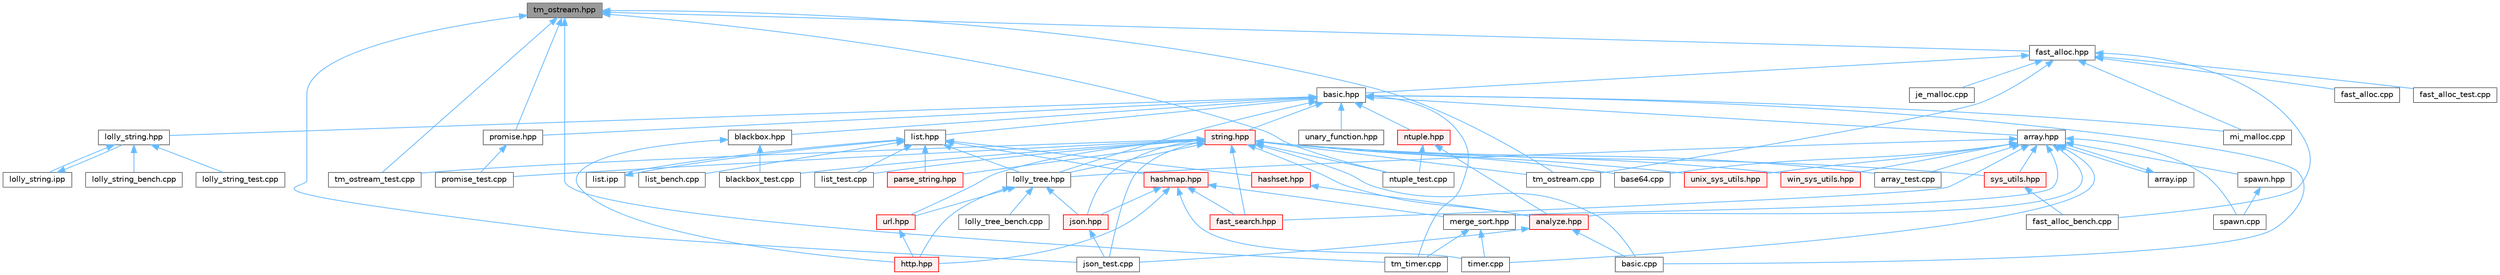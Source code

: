 digraph "tm_ostream.hpp"
{
 // LATEX_PDF_SIZE
  bgcolor="transparent";
  edge [fontname=Helvetica,fontsize=10,labelfontname=Helvetica,labelfontsize=10];
  node [fontname=Helvetica,fontsize=10,shape=box,height=0.2,width=0.4];
  Node1 [id="Node000001",label="tm_ostream.hpp",height=0.2,width=0.4,color="gray40", fillcolor="grey60", style="filled", fontcolor="black",tooltip=" "];
  Node1 -> Node2 [id="edge1_Node000001_Node000002",dir="back",color="steelblue1",style="solid",tooltip=" "];
  Node2 [id="Node000002",label="fast_alloc.hpp",height=0.2,width=0.4,color="grey40", fillcolor="white", style="filled",URL="$fast__alloc_8hpp.html",tooltip=" "];
  Node2 -> Node3 [id="edge2_Node000002_Node000003",dir="back",color="steelblue1",style="solid",tooltip=" "];
  Node3 [id="Node000003",label="basic.hpp",height=0.2,width=0.4,color="grey40", fillcolor="white", style="filled",URL="$basic_8hpp.html",tooltip=" "];
  Node3 -> Node4 [id="edge3_Node000003_Node000004",dir="back",color="steelblue1",style="solid",tooltip=" "];
  Node4 [id="Node000004",label="array.hpp",height=0.2,width=0.4,color="grey40", fillcolor="white", style="filled",URL="$array_8hpp.html",tooltip=" "];
  Node4 -> Node5 [id="edge4_Node000004_Node000005",dir="back",color="steelblue1",style="solid",tooltip=" "];
  Node5 [id="Node000005",label="analyze.hpp",height=0.2,width=0.4,color="red", fillcolor="#FFF0F0", style="filled",URL="$analyze_8hpp.html",tooltip=" "];
  Node5 -> Node9 [id="edge5_Node000005_Node000009",dir="back",color="steelblue1",style="solid",tooltip=" "];
  Node9 [id="Node000009",label="basic.cpp",height=0.2,width=0.4,color="grey40", fillcolor="white", style="filled",URL="$basic_8cpp.html",tooltip=" "];
  Node5 -> Node14 [id="edge6_Node000005_Node000014",dir="back",color="steelblue1",style="solid",tooltip=" "];
  Node14 [id="Node000014",label="json_test.cpp",height=0.2,width=0.4,color="grey40", fillcolor="white", style="filled",URL="$json__test_8cpp.html",tooltip=" "];
  Node4 -> Node24 [id="edge7_Node000004_Node000024",dir="back",color="steelblue1",style="solid",tooltip=" "];
  Node24 [id="Node000024",label="array.ipp",height=0.2,width=0.4,color="grey40", fillcolor="white", style="filled",URL="$array_8ipp.html",tooltip=" "];
  Node24 -> Node4 [id="edge8_Node000024_Node000004",dir="back",color="steelblue1",style="solid",tooltip=" "];
  Node4 -> Node25 [id="edge9_Node000004_Node000025",dir="back",color="steelblue1",style="solid",tooltip=" "];
  Node25 [id="Node000025",label="array_test.cpp",height=0.2,width=0.4,color="grey40", fillcolor="white", style="filled",URL="$array__test_8cpp.html",tooltip=" "];
  Node4 -> Node26 [id="edge10_Node000004_Node000026",dir="back",color="steelblue1",style="solid",tooltip=" "];
  Node26 [id="Node000026",label="base64.cpp",height=0.2,width=0.4,color="grey40", fillcolor="white", style="filled",URL="$base64_8cpp.html",tooltip=" "];
  Node4 -> Node27 [id="edge11_Node000004_Node000027",dir="back",color="steelblue1",style="solid",tooltip=" "];
  Node27 [id="Node000027",label="fast_search.hpp",height=0.2,width=0.4,color="red", fillcolor="#FFF0F0", style="filled",URL="$fast__search_8hpp.html",tooltip=" "];
  Node4 -> Node29 [id="edge12_Node000004_Node000029",dir="back",color="steelblue1",style="solid",tooltip=" "];
  Node29 [id="Node000029",label="lolly_tree.hpp",height=0.2,width=0.4,color="grey40", fillcolor="white", style="filled",URL="$lolly__tree_8hpp.html",tooltip=" "];
  Node29 -> Node30 [id="edge13_Node000029_Node000030",dir="back",color="steelblue1",style="solid",tooltip=" "];
  Node30 [id="Node000030",label="http.hpp",height=0.2,width=0.4,color="red", fillcolor="#FFF0F0", style="filled",URL="$http_8hpp.html",tooltip=" "];
  Node29 -> Node32 [id="edge14_Node000029_Node000032",dir="back",color="steelblue1",style="solid",tooltip=" "];
  Node32 [id="Node000032",label="json.hpp",height=0.2,width=0.4,color="red", fillcolor="#FFF0F0", style="filled",URL="$json_8hpp.html",tooltip=" "];
  Node32 -> Node14 [id="edge15_Node000032_Node000014",dir="back",color="steelblue1",style="solid",tooltip=" "];
  Node29 -> Node33 [id="edge16_Node000029_Node000033",dir="back",color="steelblue1",style="solid",tooltip=" "];
  Node33 [id="Node000033",label="lolly_tree_bench.cpp",height=0.2,width=0.4,color="grey40", fillcolor="white", style="filled",URL="$lolly__tree__bench_8cpp.html",tooltip=" "];
  Node29 -> Node34 [id="edge17_Node000029_Node000034",dir="back",color="steelblue1",style="solid",tooltip=" "];
  Node34 [id="Node000034",label="url.hpp",height=0.2,width=0.4,color="red", fillcolor="#FFF0F0", style="filled",URL="$url_8hpp.html",tooltip=" "];
  Node34 -> Node30 [id="edge18_Node000034_Node000030",dir="back",color="steelblue1",style="solid",tooltip=" "];
  Node4 -> Node73 [id="edge19_Node000004_Node000073",dir="back",color="steelblue1",style="solid",tooltip=" "];
  Node73 [id="Node000073",label="merge_sort.hpp",height=0.2,width=0.4,color="grey40", fillcolor="white", style="filled",URL="$merge__sort_8hpp.html",tooltip=" "];
  Node73 -> Node74 [id="edge20_Node000073_Node000074",dir="back",color="steelblue1",style="solid",tooltip=" "];
  Node74 [id="Node000074",label="timer.cpp",height=0.2,width=0.4,color="grey40", fillcolor="white", style="filled",URL="$timer_8cpp.html",tooltip=" "];
  Node73 -> Node75 [id="edge21_Node000073_Node000075",dir="back",color="steelblue1",style="solid",tooltip=" "];
  Node75 [id="Node000075",label="tm_timer.cpp",height=0.2,width=0.4,color="grey40", fillcolor="white", style="filled",URL="$tm__timer_8cpp.html",tooltip=" "];
  Node4 -> Node76 [id="edge22_Node000004_Node000076",dir="back",color="steelblue1",style="solid",tooltip=" "];
  Node76 [id="Node000076",label="spawn.cpp",height=0.2,width=0.4,color="grey40", fillcolor="white", style="filled",URL="$spawn_8cpp.html",tooltip=" "];
  Node4 -> Node77 [id="edge23_Node000004_Node000077",dir="back",color="steelblue1",style="solid",tooltip=" "];
  Node77 [id="Node000077",label="spawn.hpp",height=0.2,width=0.4,color="grey40", fillcolor="white", style="filled",URL="$spawn_8hpp.html",tooltip=" "];
  Node77 -> Node76 [id="edge24_Node000077_Node000076",dir="back",color="steelblue1",style="solid",tooltip=" "];
  Node4 -> Node78 [id="edge25_Node000004_Node000078",dir="back",color="steelblue1",style="solid",tooltip=" "];
  Node78 [id="Node000078",label="sys_utils.hpp",height=0.2,width=0.4,color="red", fillcolor="#FFF0F0", style="filled",URL="$sys__utils_8hpp.html",tooltip=" "];
  Node78 -> Node79 [id="edge26_Node000078_Node000079",dir="back",color="steelblue1",style="solid",tooltip=" "];
  Node79 [id="Node000079",label="fast_alloc_bench.cpp",height=0.2,width=0.4,color="grey40", fillcolor="white", style="filled",URL="$fast__alloc__bench_8cpp.html",tooltip=" "];
  Node4 -> Node74 [id="edge27_Node000004_Node000074",dir="back",color="steelblue1",style="solid",tooltip=" "];
  Node4 -> Node82 [id="edge28_Node000004_Node000082",dir="back",color="steelblue1",style="solid",tooltip=" "];
  Node82 [id="Node000082",label="unix_sys_utils.hpp",height=0.2,width=0.4,color="red", fillcolor="#FFF0F0", style="filled",URL="$unix__sys__utils_8hpp.html",tooltip=" "];
  Node4 -> Node83 [id="edge29_Node000004_Node000083",dir="back",color="steelblue1",style="solid",tooltip=" "];
  Node83 [id="Node000083",label="win_sys_utils.hpp",height=0.2,width=0.4,color="red", fillcolor="#FFF0F0", style="filled",URL="$win__sys__utils_8hpp.html",tooltip=" "];
  Node3 -> Node9 [id="edge30_Node000003_Node000009",dir="back",color="steelblue1",style="solid",tooltip=" "];
  Node3 -> Node84 [id="edge31_Node000003_Node000084",dir="back",color="steelblue1",style="solid",tooltip=" "];
  Node84 [id="Node000084",label="blackbox.hpp",height=0.2,width=0.4,color="grey40", fillcolor="white", style="filled",URL="$blackbox_8hpp.html",tooltip=" "];
  Node84 -> Node48 [id="edge32_Node000084_Node000048",dir="back",color="steelblue1",style="solid",tooltip=" "];
  Node48 [id="Node000048",label="blackbox_test.cpp",height=0.2,width=0.4,color="grey40", fillcolor="white", style="filled",URL="$blackbox__test_8cpp.html",tooltip=" "];
  Node84 -> Node30 [id="edge33_Node000084_Node000030",dir="back",color="steelblue1",style="solid",tooltip=" "];
  Node3 -> Node85 [id="edge34_Node000003_Node000085",dir="back",color="steelblue1",style="solid",tooltip=" "];
  Node85 [id="Node000085",label="list.hpp",height=0.2,width=0.4,color="grey40", fillcolor="white", style="filled",URL="$list_8hpp.html",tooltip=" "];
  Node85 -> Node86 [id="edge35_Node000085_Node000086",dir="back",color="steelblue1",style="solid",tooltip=" "];
  Node86 [id="Node000086",label="hashmap.hpp",height=0.2,width=0.4,color="red", fillcolor="#FFF0F0", style="filled",URL="$hashmap_8hpp.html",tooltip=" "];
  Node86 -> Node27 [id="edge36_Node000086_Node000027",dir="back",color="steelblue1",style="solid",tooltip=" "];
  Node86 -> Node30 [id="edge37_Node000086_Node000030",dir="back",color="steelblue1",style="solid",tooltip=" "];
  Node86 -> Node32 [id="edge38_Node000086_Node000032",dir="back",color="steelblue1",style="solid",tooltip=" "];
  Node86 -> Node73 [id="edge39_Node000086_Node000073",dir="back",color="steelblue1",style="solid",tooltip=" "];
  Node86 -> Node74 [id="edge40_Node000086_Node000074",dir="back",color="steelblue1",style="solid",tooltip=" "];
  Node85 -> Node98 [id="edge41_Node000085_Node000098",dir="back",color="steelblue1",style="solid",tooltip=" "];
  Node98 [id="Node000098",label="hashset.hpp",height=0.2,width=0.4,color="red", fillcolor="#FFF0F0", style="filled",URL="$hashset_8hpp.html",tooltip=" "];
  Node98 -> Node5 [id="edge42_Node000098_Node000005",dir="back",color="steelblue1",style="solid",tooltip=" "];
  Node85 -> Node100 [id="edge43_Node000085_Node000100",dir="back",color="steelblue1",style="solid",tooltip=" "];
  Node100 [id="Node000100",label="list.ipp",height=0.2,width=0.4,color="grey40", fillcolor="white", style="filled",URL="$list_8ipp.html",tooltip=" "];
  Node100 -> Node85 [id="edge44_Node000100_Node000085",dir="back",color="steelblue1",style="solid",tooltip=" "];
  Node85 -> Node101 [id="edge45_Node000085_Node000101",dir="back",color="steelblue1",style="solid",tooltip=" "];
  Node101 [id="Node000101",label="list_bench.cpp",height=0.2,width=0.4,color="grey40", fillcolor="white", style="filled",URL="$list__bench_8cpp.html",tooltip=" "];
  Node85 -> Node55 [id="edge46_Node000085_Node000055",dir="back",color="steelblue1",style="solid",tooltip=" "];
  Node55 [id="Node000055",label="list_test.cpp",height=0.2,width=0.4,color="grey40", fillcolor="white", style="filled",URL="$list__test_8cpp.html",tooltip=" "];
  Node85 -> Node29 [id="edge47_Node000085_Node000029",dir="back",color="steelblue1",style="solid",tooltip=" "];
  Node85 -> Node102 [id="edge48_Node000085_Node000102",dir="back",color="steelblue1",style="solid",tooltip=" "];
  Node102 [id="Node000102",label="parse_string.hpp",height=0.2,width=0.4,color="red", fillcolor="#FFF0F0", style="filled",URL="$parse__string_8hpp.html",tooltip=" "];
  Node3 -> Node103 [id="edge49_Node000003_Node000103",dir="back",color="steelblue1",style="solid",tooltip=" "];
  Node103 [id="Node000103",label="lolly_string.hpp",height=0.2,width=0.4,color="grey40", fillcolor="white", style="filled",URL="$lolly__string_8hpp.html",tooltip=" "];
  Node103 -> Node104 [id="edge50_Node000103_Node000104",dir="back",color="steelblue1",style="solid",tooltip=" "];
  Node104 [id="Node000104",label="lolly_string.ipp",height=0.2,width=0.4,color="grey40", fillcolor="white", style="filled",URL="$lolly__string_8ipp.html",tooltip=" "];
  Node104 -> Node103 [id="edge51_Node000104_Node000103",dir="back",color="steelblue1",style="solid",tooltip=" "];
  Node103 -> Node105 [id="edge52_Node000103_Node000105",dir="back",color="steelblue1",style="solid",tooltip=" "];
  Node105 [id="Node000105",label="lolly_string_bench.cpp",height=0.2,width=0.4,color="grey40", fillcolor="white", style="filled",URL="$lolly__string__bench_8cpp.html",tooltip=" "];
  Node103 -> Node106 [id="edge53_Node000103_Node000106",dir="back",color="steelblue1",style="solid",tooltip=" "];
  Node106 [id="Node000106",label="lolly_string_test.cpp",height=0.2,width=0.4,color="grey40", fillcolor="white", style="filled",URL="$lolly__string__test_8cpp.html",tooltip=" "];
  Node3 -> Node29 [id="edge54_Node000003_Node000029",dir="back",color="steelblue1",style="solid",tooltip=" "];
  Node3 -> Node107 [id="edge55_Node000003_Node000107",dir="back",color="steelblue1",style="solid",tooltip=" "];
  Node107 [id="Node000107",label="mi_malloc.cpp",height=0.2,width=0.4,color="grey40", fillcolor="white", style="filled",URL="$mi__malloc_8cpp.html",tooltip=" "];
  Node3 -> Node108 [id="edge56_Node000003_Node000108",dir="back",color="steelblue1",style="solid",tooltip=" "];
  Node108 [id="Node000108",label="ntuple.hpp",height=0.2,width=0.4,color="red", fillcolor="#FFF0F0", style="filled",URL="$ntuple_8hpp.html",tooltip=" "];
  Node108 -> Node5 [id="edge57_Node000108_Node000005",dir="back",color="steelblue1",style="solid",tooltip=" "];
  Node108 -> Node56 [id="edge58_Node000108_Node000056",dir="back",color="steelblue1",style="solid",tooltip=" "];
  Node56 [id="Node000056",label="ntuple_test.cpp",height=0.2,width=0.4,color="grey40", fillcolor="white", style="filled",URL="$ntuple__test_8cpp.html",tooltip=" "];
  Node3 -> Node109 [id="edge59_Node000003_Node000109",dir="back",color="steelblue1",style="solid",tooltip=" "];
  Node109 [id="Node000109",label="promise.hpp",height=0.2,width=0.4,color="grey40", fillcolor="white", style="filled",URL="$promise_8hpp.html",tooltip=" "];
  Node109 -> Node59 [id="edge60_Node000109_Node000059",dir="back",color="steelblue1",style="solid",tooltip=" "];
  Node59 [id="Node000059",label="promise_test.cpp",height=0.2,width=0.4,color="grey40", fillcolor="white", style="filled",URL="$promise__test_8cpp.html",tooltip=" "];
  Node3 -> Node110 [id="edge61_Node000003_Node000110",dir="back",color="steelblue1",style="solid",tooltip=" "];
  Node110 [id="Node000110",label="string.hpp",height=0.2,width=0.4,color="red", fillcolor="#FFF0F0", style="filled",URL="$string_8hpp.html",tooltip=" "];
  Node110 -> Node5 [id="edge62_Node000110_Node000005",dir="back",color="steelblue1",style="solid",tooltip=" "];
  Node110 -> Node25 [id="edge63_Node000110_Node000025",dir="back",color="steelblue1",style="solid",tooltip=" "];
  Node110 -> Node26 [id="edge64_Node000110_Node000026",dir="back",color="steelblue1",style="solid",tooltip=" "];
  Node110 -> Node9 [id="edge65_Node000110_Node000009",dir="back",color="steelblue1",style="solid",tooltip=" "];
  Node110 -> Node48 [id="edge66_Node000110_Node000048",dir="back",color="steelblue1",style="solid",tooltip=" "];
  Node110 -> Node27 [id="edge67_Node000110_Node000027",dir="back",color="steelblue1",style="solid",tooltip=" "];
  Node110 -> Node32 [id="edge68_Node000110_Node000032",dir="back",color="steelblue1",style="solid",tooltip=" "];
  Node110 -> Node14 [id="edge69_Node000110_Node000014",dir="back",color="steelblue1",style="solid",tooltip=" "];
  Node110 -> Node55 [id="edge70_Node000110_Node000055",dir="back",color="steelblue1",style="solid",tooltip=" "];
  Node110 -> Node29 [id="edge71_Node000110_Node000029",dir="back",color="steelblue1",style="solid",tooltip=" "];
  Node110 -> Node56 [id="edge72_Node000110_Node000056",dir="back",color="steelblue1",style="solid",tooltip=" "];
  Node110 -> Node102 [id="edge73_Node000110_Node000102",dir="back",color="steelblue1",style="solid",tooltip=" "];
  Node110 -> Node59 [id="edge74_Node000110_Node000059",dir="back",color="steelblue1",style="solid",tooltip=" "];
  Node110 -> Node78 [id="edge75_Node000110_Node000078",dir="back",color="steelblue1",style="solid",tooltip=" "];
  Node110 -> Node120 [id="edge76_Node000110_Node000120",dir="back",color="steelblue1",style="solid",tooltip=" "];
  Node120 [id="Node000120",label="tm_ostream.cpp",height=0.2,width=0.4,color="grey40", fillcolor="white", style="filled",URL="$tm__ostream_8cpp.html",tooltip=" "];
  Node110 -> Node64 [id="edge77_Node000110_Node000064",dir="back",color="steelblue1",style="solid",tooltip=" "];
  Node64 [id="Node000064",label="tm_ostream_test.cpp",height=0.2,width=0.4,color="grey40", fillcolor="white", style="filled",URL="$tm__ostream__test_8cpp.html",tooltip=" "];
  Node110 -> Node82 [id="edge78_Node000110_Node000082",dir="back",color="steelblue1",style="solid",tooltip=" "];
  Node110 -> Node34 [id="edge79_Node000110_Node000034",dir="back",color="steelblue1",style="solid",tooltip=" "];
  Node110 -> Node83 [id="edge80_Node000110_Node000083",dir="back",color="steelblue1",style="solid",tooltip=" "];
  Node3 -> Node75 [id="edge81_Node000003_Node000075",dir="back",color="steelblue1",style="solid",tooltip=" "];
  Node3 -> Node125 [id="edge82_Node000003_Node000125",dir="back",color="steelblue1",style="solid",tooltip=" "];
  Node125 [id="Node000125",label="unary_function.hpp",height=0.2,width=0.4,color="grey40", fillcolor="white", style="filled",URL="$unary__function_8hpp.html",tooltip=" "];
  Node2 -> Node126 [id="edge83_Node000002_Node000126",dir="back",color="steelblue1",style="solid",tooltip=" "];
  Node126 [id="Node000126",label="fast_alloc.cpp",height=0.2,width=0.4,color="grey40", fillcolor="white", style="filled",URL="$fast__alloc_8cpp.html",tooltip=" "];
  Node2 -> Node79 [id="edge84_Node000002_Node000079",dir="back",color="steelblue1",style="solid",tooltip=" "];
  Node2 -> Node49 [id="edge85_Node000002_Node000049",dir="back",color="steelblue1",style="solid",tooltip=" "];
  Node49 [id="Node000049",label="fast_alloc_test.cpp",height=0.2,width=0.4,color="grey40", fillcolor="white", style="filled",URL="$fast__alloc__test_8cpp.html",tooltip=" "];
  Node2 -> Node127 [id="edge86_Node000002_Node000127",dir="back",color="steelblue1",style="solid",tooltip=" "];
  Node127 [id="Node000127",label="je_malloc.cpp",height=0.2,width=0.4,color="grey40", fillcolor="white", style="filled",URL="$je__malloc_8cpp.html",tooltip=" "];
  Node2 -> Node107 [id="edge87_Node000002_Node000107",dir="back",color="steelblue1",style="solid",tooltip=" "];
  Node2 -> Node120 [id="edge88_Node000002_Node000120",dir="back",color="steelblue1",style="solid",tooltip=" "];
  Node1 -> Node14 [id="edge89_Node000001_Node000014",dir="back",color="steelblue1",style="solid",tooltip=" "];
  Node1 -> Node56 [id="edge90_Node000001_Node000056",dir="back",color="steelblue1",style="solid",tooltip=" "];
  Node1 -> Node109 [id="edge91_Node000001_Node000109",dir="back",color="steelblue1",style="solid",tooltip=" "];
  Node1 -> Node120 [id="edge92_Node000001_Node000120",dir="back",color="steelblue1",style="solid",tooltip=" "];
  Node1 -> Node64 [id="edge93_Node000001_Node000064",dir="back",color="steelblue1",style="solid",tooltip=" "];
  Node1 -> Node75 [id="edge94_Node000001_Node000075",dir="back",color="steelblue1",style="solid",tooltip=" "];
}
